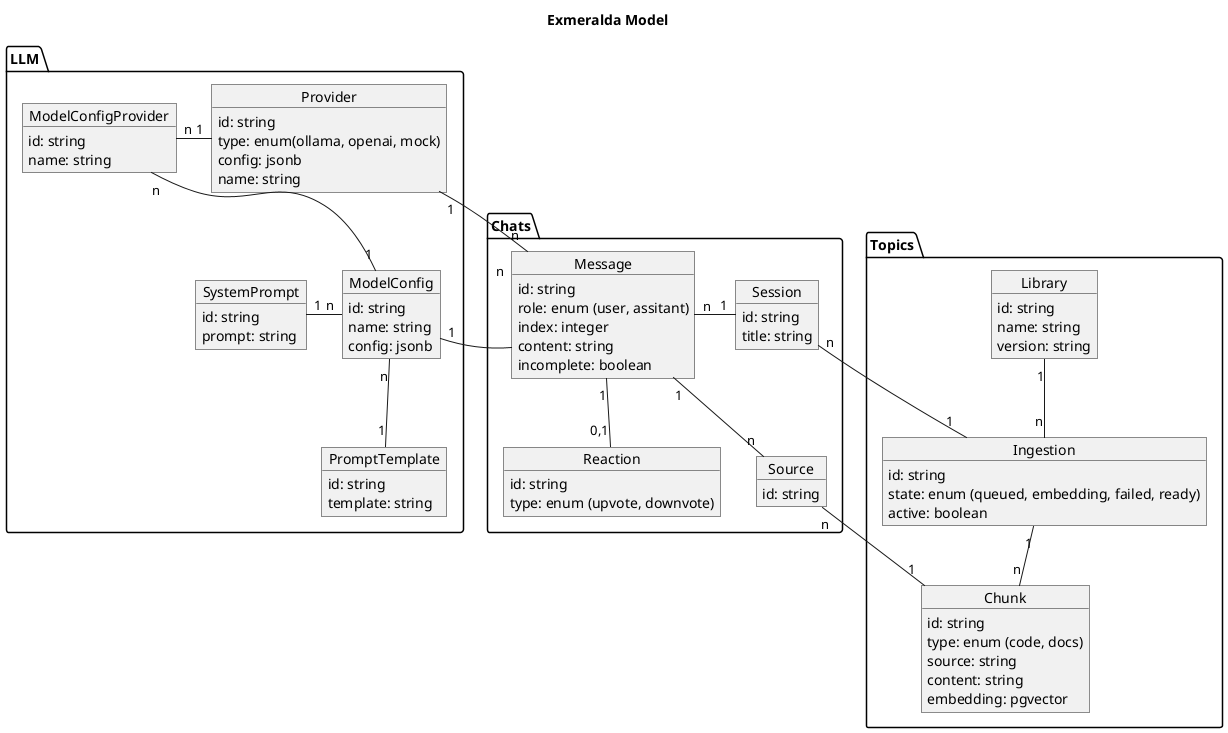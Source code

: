 @startuml model

title "Exmeralda Model"

set namespaceSeparator none
hide circle
hide methods

' skinparam linetype ortho
skinparam defaultFontName Roboto Mono
skinparam shadowing false

package LLM {
  object Provider {
    id: string
    type: enum(ollama, openai, mock)
    config: jsonb
    name: string
  }

  object ModelConfig {
    id: string
    name: string
    config: jsonb
  }

  object ModelConfigProvider {
    id: string
    name: string
  }

  object SystemPrompt {
    id: string
    prompt: string
  }

  object PromptTemplate {
    id: string
    template: string
  }

  ModelConfigProvider "n" -l- "1" Provider
  ModelConfigProvider "n" -d- "1" ModelConfig
  SystemPrompt "1" -r- "n" ModelConfig
  PromptTemplate "1" -u- "n" ModelConfig
}

package Chats {
  object Session {
    id: string
    title: string
  }

  object Message {
    id: string
    role: enum (user, assitant)
    index: integer
    content: string
    incomplete: boolean
  }

  object Reaction {
    id: string
    type: enum (upvote, downvote)
  }

  object Source {
    id: string
  }

  Message "1" -d- "0,1" Reaction
  Message "n" -r- "1" Session
  Source "n" -u- "1" Message
}

package Topics {
  object Library {
    id: string
    name: string
    version: string
  }

  object Ingestion {
    id: string
    state: enum (queued, embedding, failed, ready)
    active: boolean
  }

  object Chunk {
    id: string
    type: enum (code, docs)
    source: string
    content: string
    embedding: pgvector
  }

  Library "1" -d- "n" Ingestion
  Chunk "n" -u- "1" Ingestion
}

Message "n" -l- "1" ModelConfig
Message "n" -l- "1" Provider
Session "n" -- "1" Ingestion
Source "n" -- "1" Chunk


@enduml
